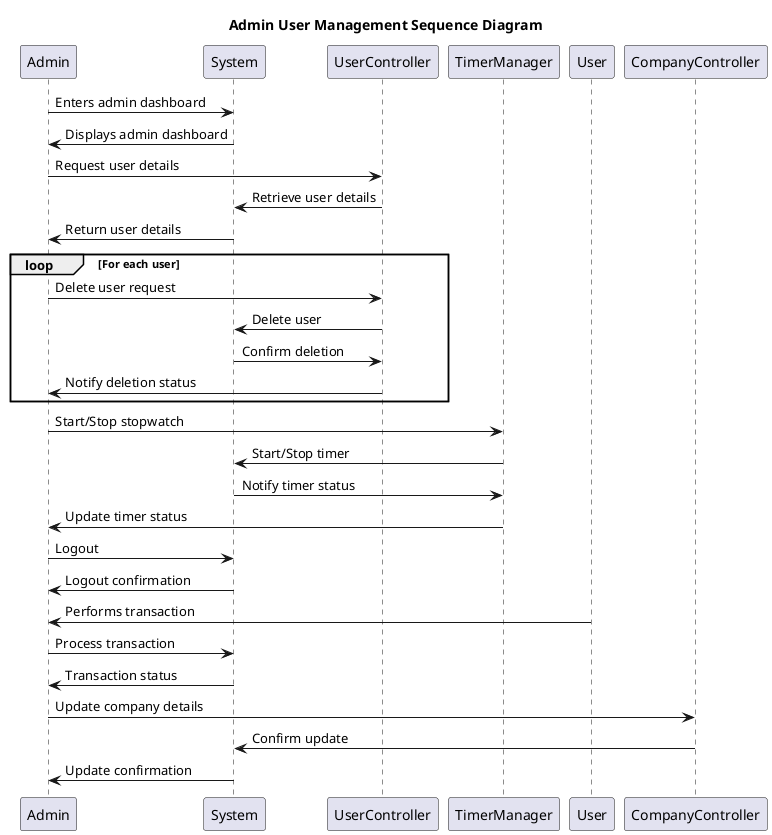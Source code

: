 @startuml

title Admin User Management Sequence Diagram

participant Admin
participant System
participant UserController
participant TimerManager
participant User
participant CompanyController

Admin -> System: Enters admin dashboard
System -> Admin: Displays admin dashboard
Admin -> UserController: Request user details
UserController -> System: Retrieve user details
System -> Admin: Return user details
loop For each user
    Admin -> UserController: Delete user request
    UserController -> System: Delete user
    System -> UserController: Confirm deletion
    UserController -> Admin: Notify deletion status
end
Admin -> TimerManager: Start/Stop stopwatch
TimerManager -> System: Start/Stop timer
System -> TimerManager: Notify timer status
TimerManager -> Admin: Update timer status
Admin -> System: Logout
System -> Admin: Logout confirmation

User -> Admin: Performs transaction
Admin -> System: Process transaction
System -> Admin: Transaction status
Admin -> CompanyController: Update company details
CompanyController -> System: Confirm update
System -> Admin: Update confirmation
@enduml